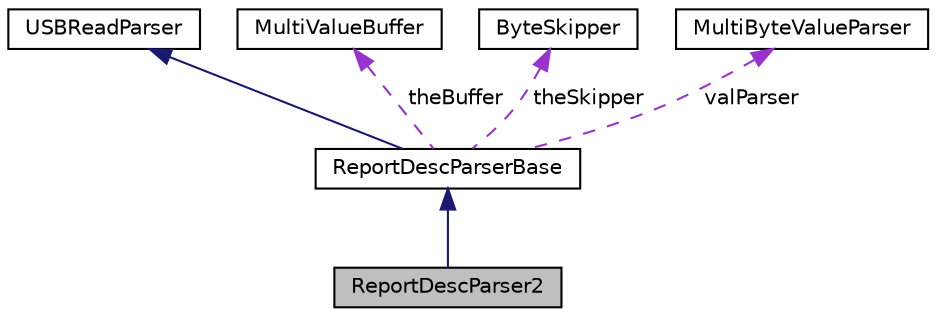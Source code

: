 digraph "ReportDescParser2"
{
  edge [fontname="Helvetica",fontsize="10",labelfontname="Helvetica",labelfontsize="10"];
  node [fontname="Helvetica",fontsize="10",shape=record];
  Node1 [label="ReportDescParser2",height=0.2,width=0.4,color="black", fillcolor="grey75", style="filled" fontcolor="black"];
  Node2 -> Node1 [dir="back",color="midnightblue",fontsize="10",style="solid",fontname="Helvetica"];
  Node2 [label="ReportDescParserBase",height=0.2,width=0.4,color="black", fillcolor="white", style="filled",URL="$class_report_desc_parser_base.html"];
  Node3 -> Node2 [dir="back",color="midnightblue",fontsize="10",style="solid",fontname="Helvetica"];
  Node3 [label="USBReadParser",height=0.2,width=0.4,color="black", fillcolor="white", style="filled",URL="$class_u_s_b_read_parser.html"];
  Node4 -> Node2 [dir="back",color="darkorchid3",fontsize="10",style="dashed",label=" theBuffer" ,fontname="Helvetica"];
  Node4 [label="MultiValueBuffer",height=0.2,width=0.4,color="black", fillcolor="white", style="filled",URL="$struct_multi_value_buffer.html"];
  Node5 -> Node2 [dir="back",color="darkorchid3",fontsize="10",style="dashed",label=" theSkipper" ,fontname="Helvetica"];
  Node5 [label="ByteSkipper",height=0.2,width=0.4,color="black", fillcolor="white", style="filled",URL="$class_byte_skipper.html"];
  Node6 -> Node2 [dir="back",color="darkorchid3",fontsize="10",style="dashed",label=" valParser" ,fontname="Helvetica"];
  Node6 [label="MultiByteValueParser",height=0.2,width=0.4,color="black", fillcolor="white", style="filled",URL="$class_multi_byte_value_parser.html"];
}
